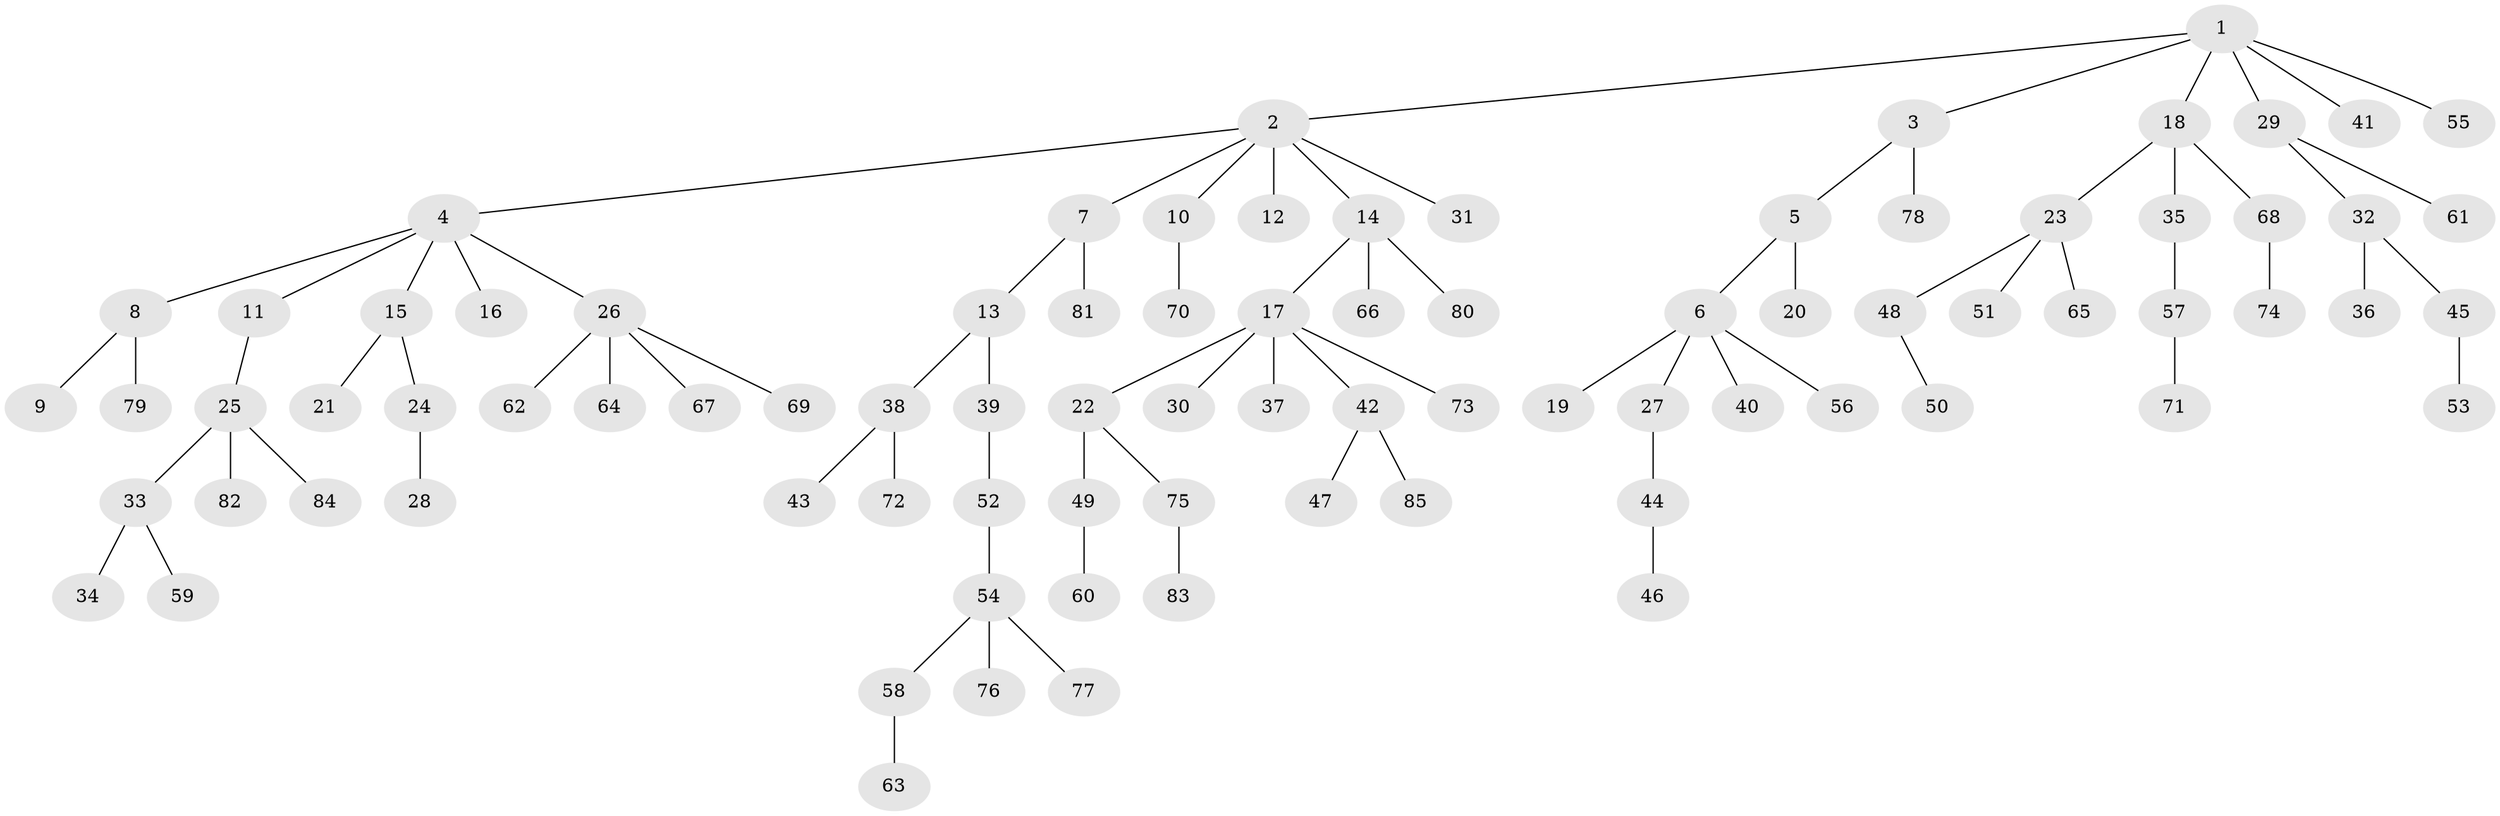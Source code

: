 // Generated by graph-tools (version 1.1) at 2025/02/03/09/25 03:02:17]
// undirected, 85 vertices, 84 edges
graph export_dot {
graph [start="1"]
  node [color=gray90,style=filled];
  1;
  2;
  3;
  4;
  5;
  6;
  7;
  8;
  9;
  10;
  11;
  12;
  13;
  14;
  15;
  16;
  17;
  18;
  19;
  20;
  21;
  22;
  23;
  24;
  25;
  26;
  27;
  28;
  29;
  30;
  31;
  32;
  33;
  34;
  35;
  36;
  37;
  38;
  39;
  40;
  41;
  42;
  43;
  44;
  45;
  46;
  47;
  48;
  49;
  50;
  51;
  52;
  53;
  54;
  55;
  56;
  57;
  58;
  59;
  60;
  61;
  62;
  63;
  64;
  65;
  66;
  67;
  68;
  69;
  70;
  71;
  72;
  73;
  74;
  75;
  76;
  77;
  78;
  79;
  80;
  81;
  82;
  83;
  84;
  85;
  1 -- 2;
  1 -- 3;
  1 -- 18;
  1 -- 29;
  1 -- 41;
  1 -- 55;
  2 -- 4;
  2 -- 7;
  2 -- 10;
  2 -- 12;
  2 -- 14;
  2 -- 31;
  3 -- 5;
  3 -- 78;
  4 -- 8;
  4 -- 11;
  4 -- 15;
  4 -- 16;
  4 -- 26;
  5 -- 6;
  5 -- 20;
  6 -- 19;
  6 -- 27;
  6 -- 40;
  6 -- 56;
  7 -- 13;
  7 -- 81;
  8 -- 9;
  8 -- 79;
  10 -- 70;
  11 -- 25;
  13 -- 38;
  13 -- 39;
  14 -- 17;
  14 -- 66;
  14 -- 80;
  15 -- 21;
  15 -- 24;
  17 -- 22;
  17 -- 30;
  17 -- 37;
  17 -- 42;
  17 -- 73;
  18 -- 23;
  18 -- 35;
  18 -- 68;
  22 -- 49;
  22 -- 75;
  23 -- 48;
  23 -- 51;
  23 -- 65;
  24 -- 28;
  25 -- 33;
  25 -- 82;
  25 -- 84;
  26 -- 62;
  26 -- 64;
  26 -- 67;
  26 -- 69;
  27 -- 44;
  29 -- 32;
  29 -- 61;
  32 -- 36;
  32 -- 45;
  33 -- 34;
  33 -- 59;
  35 -- 57;
  38 -- 43;
  38 -- 72;
  39 -- 52;
  42 -- 47;
  42 -- 85;
  44 -- 46;
  45 -- 53;
  48 -- 50;
  49 -- 60;
  52 -- 54;
  54 -- 58;
  54 -- 76;
  54 -- 77;
  57 -- 71;
  58 -- 63;
  68 -- 74;
  75 -- 83;
}
